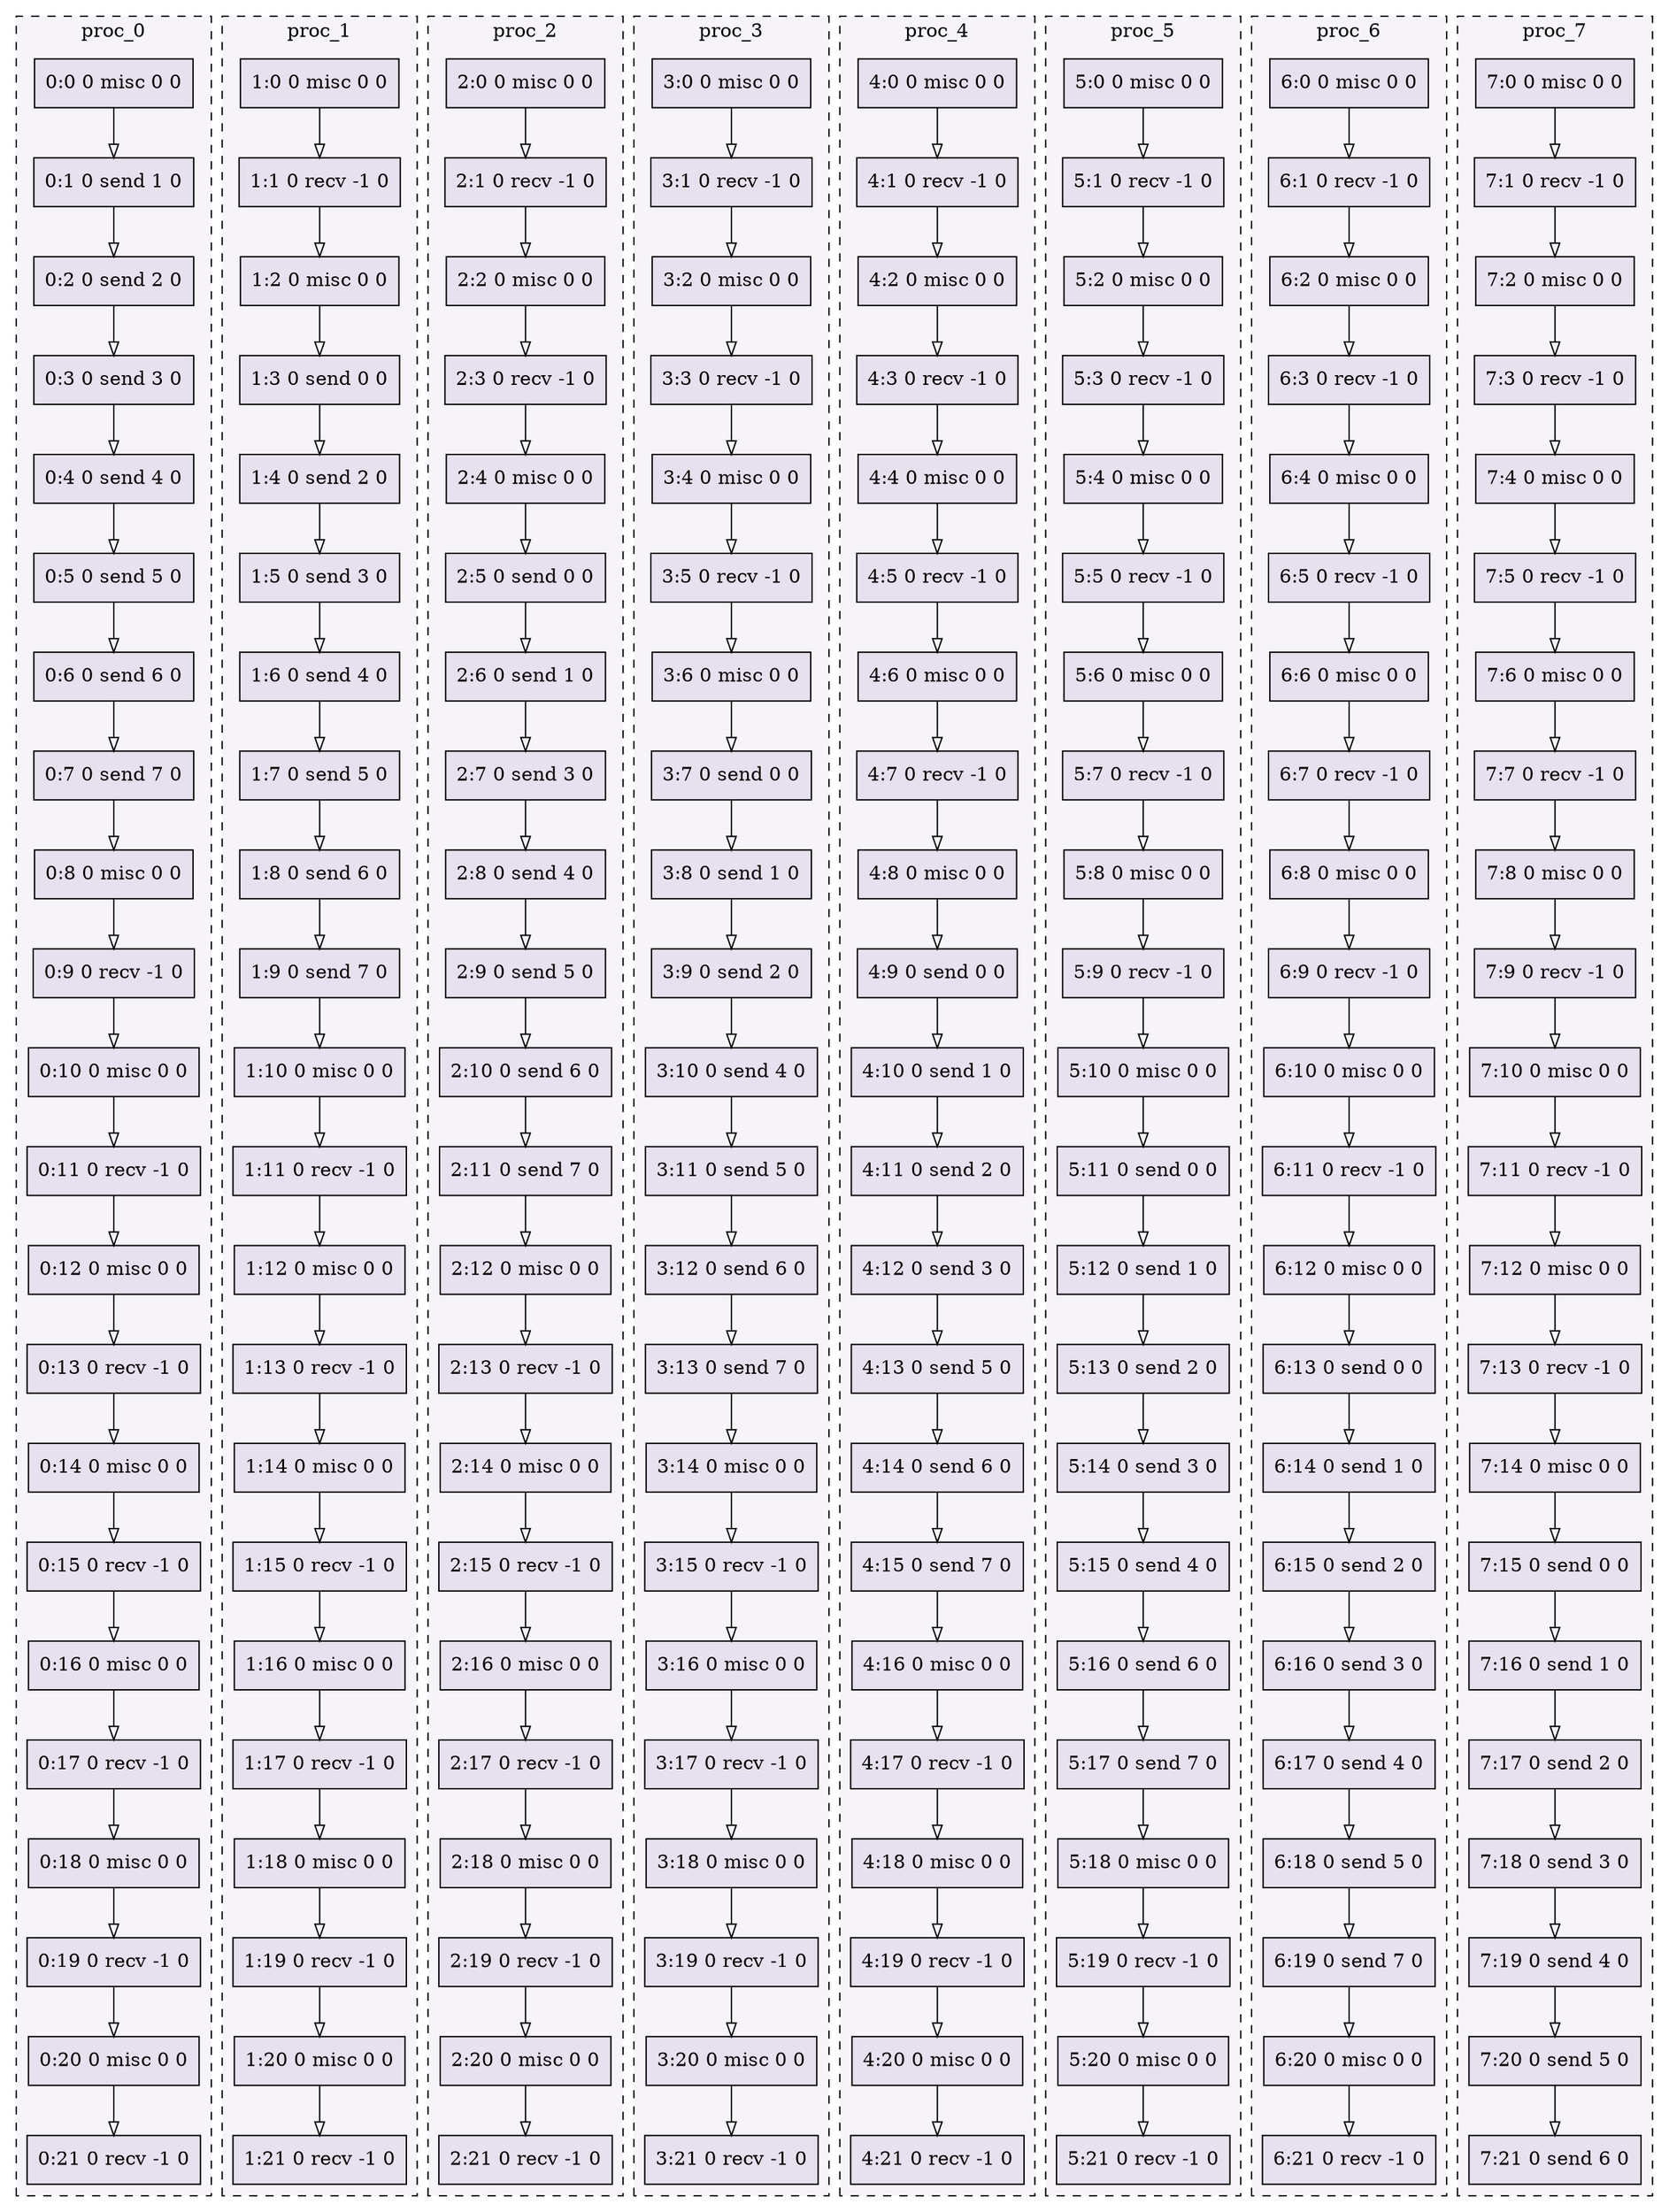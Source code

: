 digraph{node[shape=record style=filled colorscheme=purd9 fillcolor=2];subgraph cluster0{style=dashed;colorscheme=purd9;bgcolor=1;edge[arrowhead=empty];label=proc_0;0[label="0:0 0 misc 0 0"];1[label="0:1 0 send 1 0"];2[label="0:2 0 send 2 0"];3[label="0:3 0 send 3 0"];4[label="0:4 0 send 4 0"];5[label="0:5 0 send 5 0"];6[label="0:6 0 send 6 0"];7[label="0:7 0 send 7 0"];8[label="0:8 0 misc 0 0"];9[label="0:9 0 recv -1 0"];10[label="0:10 0 misc 0 0"];11[label="0:11 0 recv -1 0"];12[label="0:12 0 misc 0 0"];13[label="0:13 0 recv -1 0"];14[label="0:14 0 misc 0 0"];15[label="0:15 0 recv -1 0"];16[label="0:16 0 misc 0 0"];17[label="0:17 0 recv -1 0"];18[label="0:18 0 misc 0 0"];19[label="0:19 0 recv -1 0"];20[label="0:20 0 misc 0 0"];21[label="0:21 0 recv -1 0"];0->1;1->2;2->3;3->4;4->5;5->6;6->7;7->8;8->9;9->10;10->11;11->12;12->13;13->14;14->15;15->16;16->17;17->18;18->19;19->20;20->21;}subgraph cluster1{style=dashed;colorscheme=purd9;bgcolor=1;edge[arrowhead=empty];label=proc_1;22[label="1:0 0 misc 0 0"];23[label="1:1 0 recv -1 0"];24[label="1:2 0 misc 0 0"];25[label="1:3 0 send 0 0"];26[label="1:4 0 send 2 0"];27[label="1:5 0 send 3 0"];28[label="1:6 0 send 4 0"];29[label="1:7 0 send 5 0"];30[label="1:8 0 send 6 0"];31[label="1:9 0 send 7 0"];32[label="1:10 0 misc 0 0"];33[label="1:11 0 recv -1 0"];34[label="1:12 0 misc 0 0"];35[label="1:13 0 recv -1 0"];36[label="1:14 0 misc 0 0"];37[label="1:15 0 recv -1 0"];38[label="1:16 0 misc 0 0"];39[label="1:17 0 recv -1 0"];40[label="1:18 0 misc 0 0"];41[label="1:19 0 recv -1 0"];42[label="1:20 0 misc 0 0"];43[label="1:21 0 recv -1 0"];22->23;23->24;24->25;25->26;26->27;27->28;28->29;29->30;30->31;31->32;32->33;33->34;34->35;35->36;36->37;37->38;38->39;39->40;40->41;41->42;42->43;}subgraph cluster2{style=dashed;colorscheme=purd9;bgcolor=1;edge[arrowhead=empty];label=proc_2;44[label="2:0 0 misc 0 0"];45[label="2:1 0 recv -1 0"];46[label="2:2 0 misc 0 0"];47[label="2:3 0 recv -1 0"];48[label="2:4 0 misc 0 0"];49[label="2:5 0 send 0 0"];50[label="2:6 0 send 1 0"];51[label="2:7 0 send 3 0"];52[label="2:8 0 send 4 0"];53[label="2:9 0 send 5 0"];54[label="2:10 0 send 6 0"];55[label="2:11 0 send 7 0"];56[label="2:12 0 misc 0 0"];57[label="2:13 0 recv -1 0"];58[label="2:14 0 misc 0 0"];59[label="2:15 0 recv -1 0"];60[label="2:16 0 misc 0 0"];61[label="2:17 0 recv -1 0"];62[label="2:18 0 misc 0 0"];63[label="2:19 0 recv -1 0"];64[label="2:20 0 misc 0 0"];65[label="2:21 0 recv -1 0"];44->45;45->46;46->47;47->48;48->49;49->50;50->51;51->52;52->53;53->54;54->55;55->56;56->57;57->58;58->59;59->60;60->61;61->62;62->63;63->64;64->65;}subgraph cluster3{style=dashed;colorscheme=purd9;bgcolor=1;edge[arrowhead=empty];label=proc_3;66[label="3:0 0 misc 0 0"];67[label="3:1 0 recv -1 0"];68[label="3:2 0 misc 0 0"];69[label="3:3 0 recv -1 0"];70[label="3:4 0 misc 0 0"];71[label="3:5 0 recv -1 0"];72[label="3:6 0 misc 0 0"];73[label="3:7 0 send 0 0"];74[label="3:8 0 send 1 0"];75[label="3:9 0 send 2 0"];76[label="3:10 0 send 4 0"];77[label="3:11 0 send 5 0"];78[label="3:12 0 send 6 0"];79[label="3:13 0 send 7 0"];80[label="3:14 0 misc 0 0"];81[label="3:15 0 recv -1 0"];82[label="3:16 0 misc 0 0"];83[label="3:17 0 recv -1 0"];84[label="3:18 0 misc 0 0"];85[label="3:19 0 recv -1 0"];86[label="3:20 0 misc 0 0"];87[label="3:21 0 recv -1 0"];66->67;67->68;68->69;69->70;70->71;71->72;72->73;73->74;74->75;75->76;76->77;77->78;78->79;79->80;80->81;81->82;82->83;83->84;84->85;85->86;86->87;}subgraph cluster4{style=dashed;colorscheme=purd9;bgcolor=1;edge[arrowhead=empty];label=proc_4;88[label="4:0 0 misc 0 0"];89[label="4:1 0 recv -1 0"];90[label="4:2 0 misc 0 0"];91[label="4:3 0 recv -1 0"];92[label="4:4 0 misc 0 0"];93[label="4:5 0 recv -1 0"];94[label="4:6 0 misc 0 0"];95[label="4:7 0 recv -1 0"];96[label="4:8 0 misc 0 0"];97[label="4:9 0 send 0 0"];98[label="4:10 0 send 1 0"];99[label="4:11 0 send 2 0"];100[label="4:12 0 send 3 0"];101[label="4:13 0 send 5 0"];102[label="4:14 0 send 6 0"];103[label="4:15 0 send 7 0"];104[label="4:16 0 misc 0 0"];105[label="4:17 0 recv -1 0"];106[label="4:18 0 misc 0 0"];107[label="4:19 0 recv -1 0"];108[label="4:20 0 misc 0 0"];109[label="4:21 0 recv -1 0"];88->89;89->90;90->91;91->92;92->93;93->94;94->95;95->96;96->97;97->98;98->99;99->100;100->101;101->102;102->103;103->104;104->105;105->106;106->107;107->108;108->109;}subgraph cluster5{style=dashed;colorscheme=purd9;bgcolor=1;edge[arrowhead=empty];label=proc_5;110[label="5:0 0 misc 0 0"];111[label="5:1 0 recv -1 0"];112[label="5:2 0 misc 0 0"];113[label="5:3 0 recv -1 0"];114[label="5:4 0 misc 0 0"];115[label="5:5 0 recv -1 0"];116[label="5:6 0 misc 0 0"];117[label="5:7 0 recv -1 0"];118[label="5:8 0 misc 0 0"];119[label="5:9 0 recv -1 0"];120[label="5:10 0 misc 0 0"];121[label="5:11 0 send 0 0"];122[label="5:12 0 send 1 0"];123[label="5:13 0 send 2 0"];124[label="5:14 0 send 3 0"];125[label="5:15 0 send 4 0"];126[label="5:16 0 send 6 0"];127[label="5:17 0 send 7 0"];128[label="5:18 0 misc 0 0"];129[label="5:19 0 recv -1 0"];130[label="5:20 0 misc 0 0"];131[label="5:21 0 recv -1 0"];110->111;111->112;112->113;113->114;114->115;115->116;116->117;117->118;118->119;119->120;120->121;121->122;122->123;123->124;124->125;125->126;126->127;127->128;128->129;129->130;130->131;}subgraph cluster6{style=dashed;colorscheme=purd9;bgcolor=1;edge[arrowhead=empty];label=proc_6;132[label="6:0 0 misc 0 0"];133[label="6:1 0 recv -1 0"];134[label="6:2 0 misc 0 0"];135[label="6:3 0 recv -1 0"];136[label="6:4 0 misc 0 0"];137[label="6:5 0 recv -1 0"];138[label="6:6 0 misc 0 0"];139[label="6:7 0 recv -1 0"];140[label="6:8 0 misc 0 0"];141[label="6:9 0 recv -1 0"];142[label="6:10 0 misc 0 0"];143[label="6:11 0 recv -1 0"];144[label="6:12 0 misc 0 0"];145[label="6:13 0 send 0 0"];146[label="6:14 0 send 1 0"];147[label="6:15 0 send 2 0"];148[label="6:16 0 send 3 0"];149[label="6:17 0 send 4 0"];150[label="6:18 0 send 5 0"];151[label="6:19 0 send 7 0"];152[label="6:20 0 misc 0 0"];153[label="6:21 0 recv -1 0"];132->133;133->134;134->135;135->136;136->137;137->138;138->139;139->140;140->141;141->142;142->143;143->144;144->145;145->146;146->147;147->148;148->149;149->150;150->151;151->152;152->153;}subgraph cluster7{style=dashed;colorscheme=purd9;bgcolor=1;edge[arrowhead=empty];label=proc_7;154[label="7:0 0 misc 0 0"];155[label="7:1 0 recv -1 0"];156[label="7:2 0 misc 0 0"];157[label="7:3 0 recv -1 0"];158[label="7:4 0 misc 0 0"];159[label="7:5 0 recv -1 0"];160[label="7:6 0 misc 0 0"];161[label="7:7 0 recv -1 0"];162[label="7:8 0 misc 0 0"];163[label="7:9 0 recv -1 0"];164[label="7:10 0 misc 0 0"];165[label="7:11 0 recv -1 0"];166[label="7:12 0 misc 0 0"];167[label="7:13 0 recv -1 0"];168[label="7:14 0 misc 0 0"];169[label="7:15 0 send 0 0"];170[label="7:16 0 send 1 0"];171[label="7:17 0 send 2 0"];172[label="7:18 0 send 3 0"];173[label="7:19 0 send 4 0"];174[label="7:20 0 send 5 0"];175[label="7:21 0 send 6 0"];154->155;155->156;156->157;157->158;158->159;159->160;160->161;161->162;162->163;163->164;164->165;165->166;166->167;167->168;168->169;169->170;170->171;171->172;172->173;173->174;174->175;}}